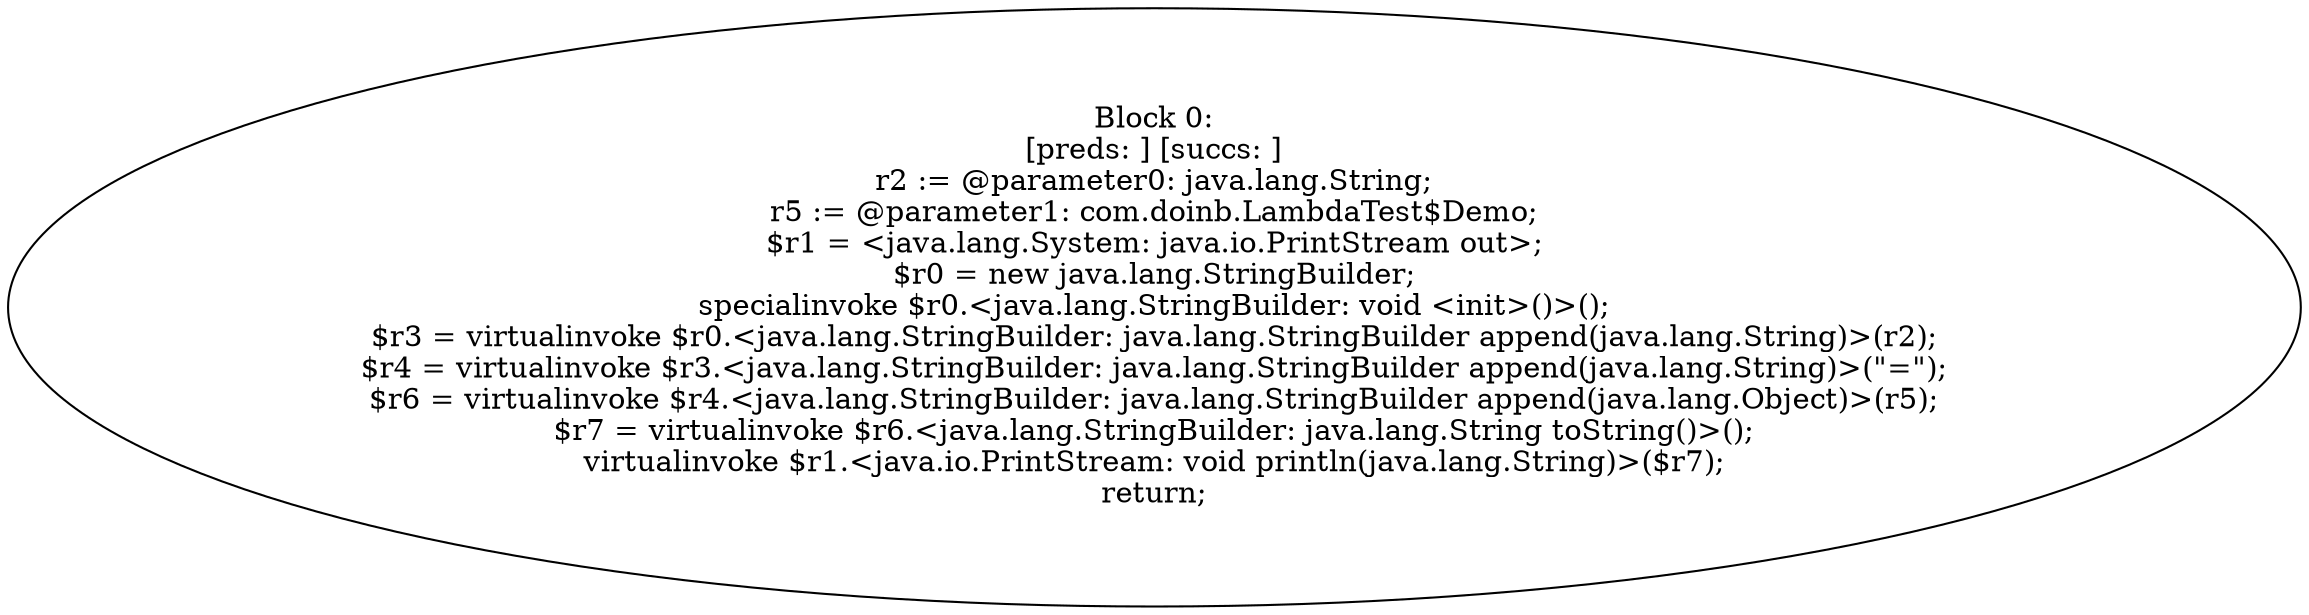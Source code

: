 digraph "unitGraph" {
    "Block 0:
[preds: ] [succs: ]
r2 := @parameter0: java.lang.String;
r5 := @parameter1: com.doinb.LambdaTest$Demo;
$r1 = <java.lang.System: java.io.PrintStream out>;
$r0 = new java.lang.StringBuilder;
specialinvoke $r0.<java.lang.StringBuilder: void <init>()>();
$r3 = virtualinvoke $r0.<java.lang.StringBuilder: java.lang.StringBuilder append(java.lang.String)>(r2);
$r4 = virtualinvoke $r3.<java.lang.StringBuilder: java.lang.StringBuilder append(java.lang.String)>(\"=\");
$r6 = virtualinvoke $r4.<java.lang.StringBuilder: java.lang.StringBuilder append(java.lang.Object)>(r5);
$r7 = virtualinvoke $r6.<java.lang.StringBuilder: java.lang.String toString()>();
virtualinvoke $r1.<java.io.PrintStream: void println(java.lang.String)>($r7);
return;
"
}
